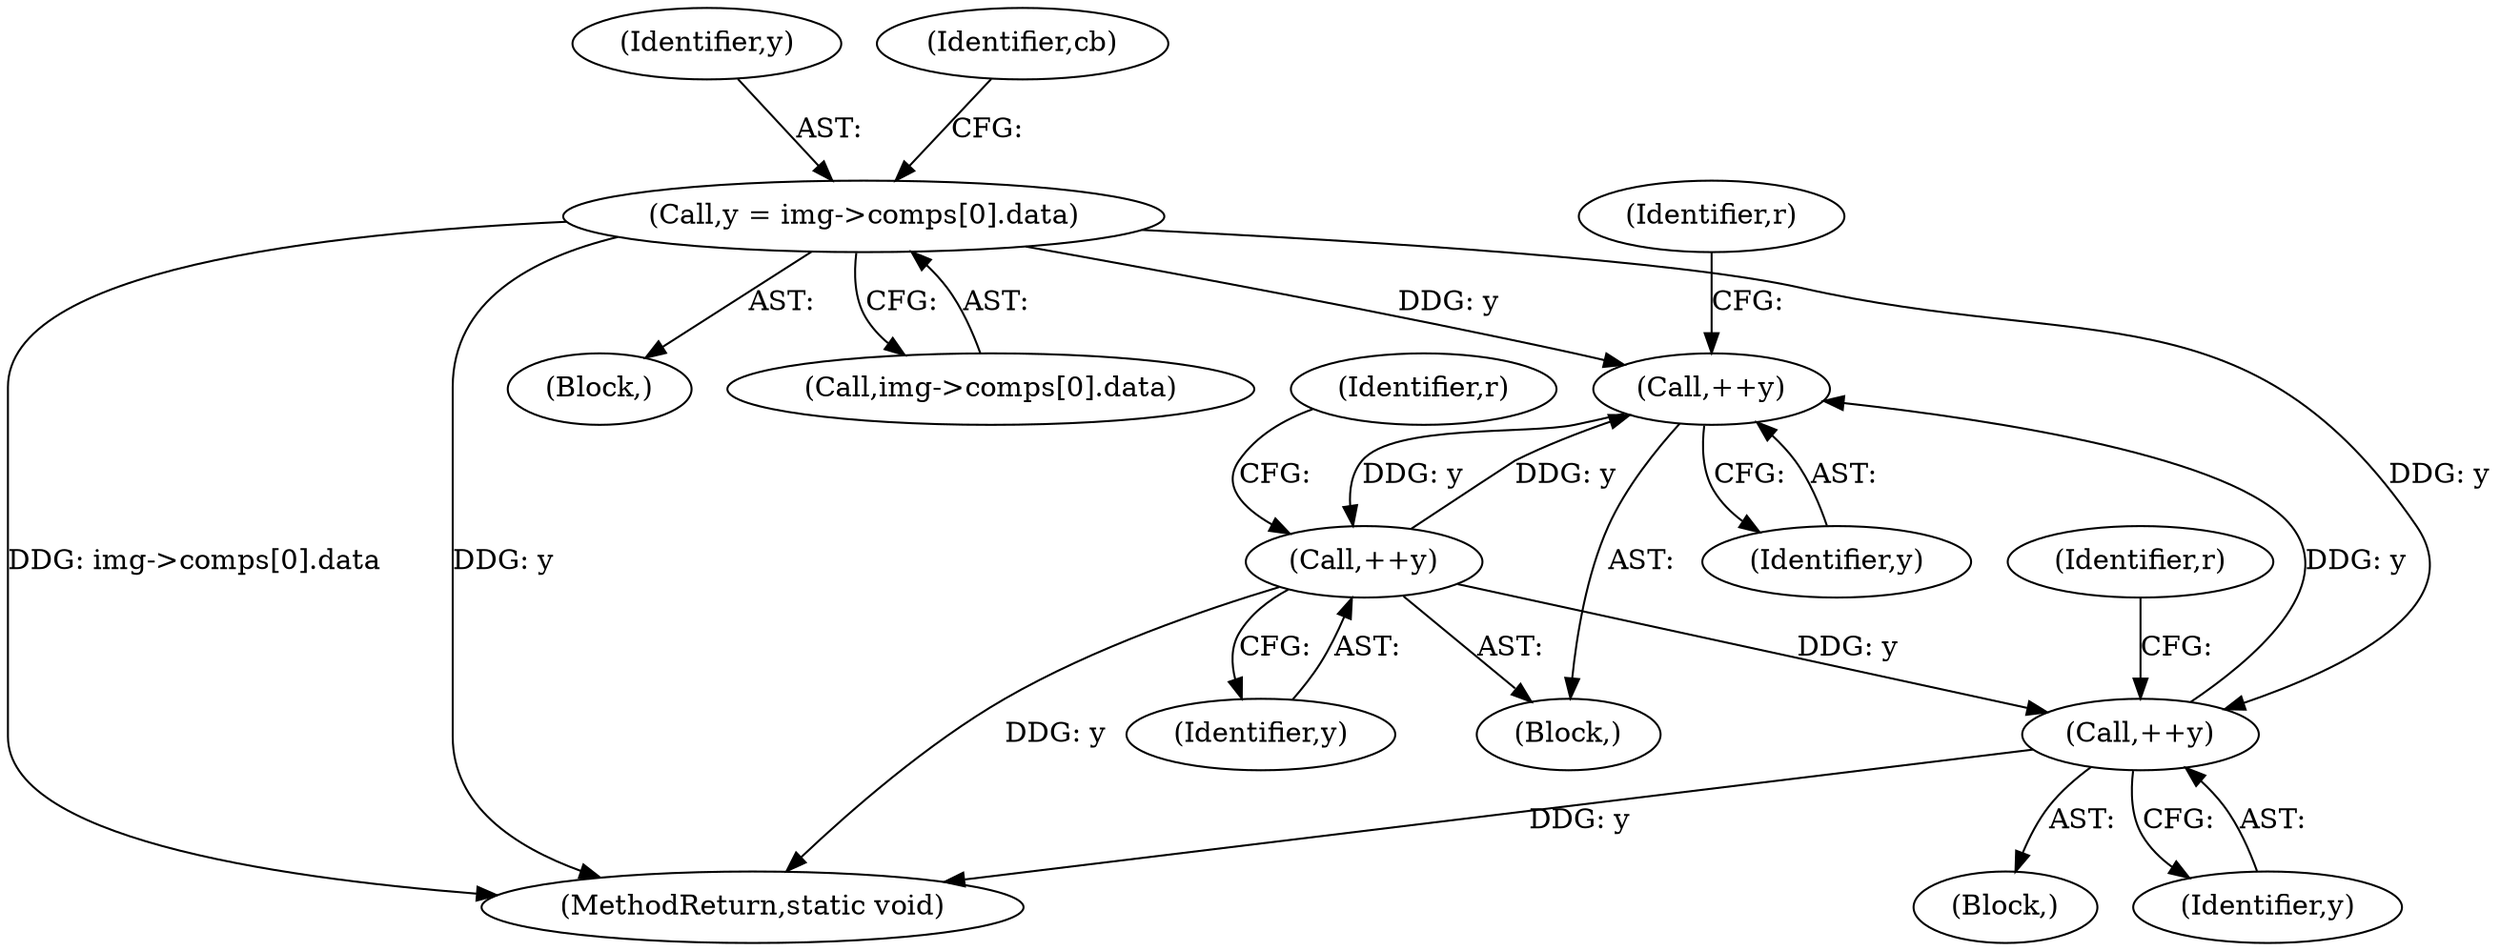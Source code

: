 digraph "0_openjpeg_15f081c89650dccee4aa4ae66f614c3fdb268767_1@array" {
"1000172" [label="(Call,y = img->comps[0].data)"];
"1000289" [label="(Call,++y)"];
"1000309" [label="(Call,++y)"];
"1000338" [label="(Call,++y)"];
"1000312" [label="(Identifier,r)"];
"1000309" [label="(Call,++y)"];
"1000292" [label="(Identifier,r)"];
"1000289" [label="(Call,++y)"];
"1000103" [label="(Block,)"];
"1000339" [label="(Identifier,y)"];
"1000341" [label="(Identifier,r)"];
"1000338" [label="(Call,++y)"];
"1000276" [label="(Block,)"];
"1000290" [label="(Identifier,y)"];
"1000310" [label="(Identifier,y)"];
"1000172" [label="(Call,y = img->comps[0].data)"];
"1000174" [label="(Call,img->comps[0].data)"];
"1000325" [label="(Block,)"];
"1000173" [label="(Identifier,y)"];
"1000511" [label="(MethodReturn,static void)"];
"1000182" [label="(Identifier,cb)"];
"1000172" -> "1000103"  [label="AST: "];
"1000172" -> "1000174"  [label="CFG: "];
"1000173" -> "1000172"  [label="AST: "];
"1000174" -> "1000172"  [label="AST: "];
"1000182" -> "1000172"  [label="CFG: "];
"1000172" -> "1000511"  [label="DDG: y"];
"1000172" -> "1000511"  [label="DDG: img->comps[0].data"];
"1000172" -> "1000289"  [label="DDG: y"];
"1000172" -> "1000338"  [label="DDG: y"];
"1000289" -> "1000276"  [label="AST: "];
"1000289" -> "1000290"  [label="CFG: "];
"1000290" -> "1000289"  [label="AST: "];
"1000292" -> "1000289"  [label="CFG: "];
"1000309" -> "1000289"  [label="DDG: y"];
"1000338" -> "1000289"  [label="DDG: y"];
"1000289" -> "1000309"  [label="DDG: y"];
"1000309" -> "1000276"  [label="AST: "];
"1000309" -> "1000310"  [label="CFG: "];
"1000310" -> "1000309"  [label="AST: "];
"1000312" -> "1000309"  [label="CFG: "];
"1000309" -> "1000511"  [label="DDG: y"];
"1000309" -> "1000338"  [label="DDG: y"];
"1000338" -> "1000325"  [label="AST: "];
"1000338" -> "1000339"  [label="CFG: "];
"1000339" -> "1000338"  [label="AST: "];
"1000341" -> "1000338"  [label="CFG: "];
"1000338" -> "1000511"  [label="DDG: y"];
}
